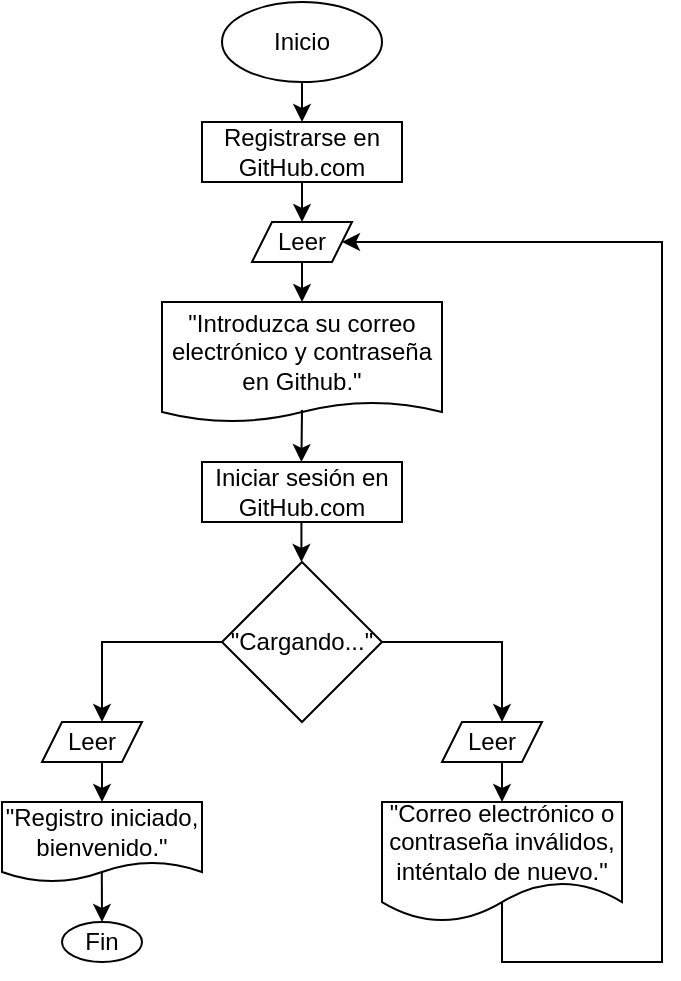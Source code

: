 <mxfile version="26.0.9">
  <diagram name="Página-1" id="iMWM0jhWLGfsQjjz7H58">
    <mxGraphModel dx="819" dy="482" grid="1" gridSize="10" guides="1" tooltips="1" connect="1" arrows="1" fold="1" page="1" pageScale="1" pageWidth="827" pageHeight="1169" math="0" shadow="0">
      <root>
        <mxCell id="0" />
        <mxCell id="1" parent="0" />
        <mxCell id="9dx36oG7KvzwsXGSGMjR-1" value="Inicio" style="ellipse;whiteSpace=wrap;html=1;" vertex="1" parent="1">
          <mxGeometry x="340" y="80" width="80" height="40" as="geometry" />
        </mxCell>
        <mxCell id="9dx36oG7KvzwsXGSGMjR-3" value="" style="endArrow=classic;html=1;rounded=0;exitX=0.5;exitY=1;exitDx=0;exitDy=0;" edge="1" parent="1" source="9dx36oG7KvzwsXGSGMjR-1" target="9dx36oG7KvzwsXGSGMjR-4">
          <mxGeometry width="50" height="50" relative="1" as="geometry">
            <mxPoint x="390" y="450" as="sourcePoint" />
            <mxPoint x="380" y="150" as="targetPoint" />
          </mxGeometry>
        </mxCell>
        <mxCell id="9dx36oG7KvzwsXGSGMjR-4" value="Registrarse en GitHub.com" style="rounded=0;whiteSpace=wrap;html=1;" vertex="1" parent="1">
          <mxGeometry x="330" y="140" width="100" height="30" as="geometry" />
        </mxCell>
        <mxCell id="9dx36oG7KvzwsXGSGMjR-5" value="" style="endArrow=classic;html=1;rounded=0;exitX=0.5;exitY=1;exitDx=0;exitDy=0;" edge="1" parent="1" source="9dx36oG7KvzwsXGSGMjR-4" target="9dx36oG7KvzwsXGSGMjR-6">
          <mxGeometry width="50" height="50" relative="1" as="geometry">
            <mxPoint x="330" y="290" as="sourcePoint" />
            <mxPoint x="380" y="190" as="targetPoint" />
          </mxGeometry>
        </mxCell>
        <mxCell id="9dx36oG7KvzwsXGSGMjR-6" value="Leer" style="shape=parallelogram;perimeter=parallelogramPerimeter;whiteSpace=wrap;html=1;fixedSize=1;size=10;" vertex="1" parent="1">
          <mxGeometry x="355" y="190" width="50" height="20" as="geometry" />
        </mxCell>
        <mxCell id="9dx36oG7KvzwsXGSGMjR-7" value="&quot;Introduzca su correo electrónico y contraseña en Github.&quot;" style="shape=document;whiteSpace=wrap;html=1;boundedLbl=1;size=0.167;" vertex="1" parent="1">
          <mxGeometry x="310" y="230" width="140" height="60" as="geometry" />
        </mxCell>
        <mxCell id="9dx36oG7KvzwsXGSGMjR-8" value="" style="endArrow=classic;html=1;rounded=0;exitX=0.5;exitY=1;exitDx=0;exitDy=0;entryX=0.5;entryY=0;entryDx=0;entryDy=0;" edge="1" parent="1" source="9dx36oG7KvzwsXGSGMjR-6" target="9dx36oG7KvzwsXGSGMjR-7">
          <mxGeometry width="50" height="50" relative="1" as="geometry">
            <mxPoint x="430" y="300" as="sourcePoint" />
            <mxPoint x="480" y="250" as="targetPoint" />
          </mxGeometry>
        </mxCell>
        <mxCell id="9dx36oG7KvzwsXGSGMjR-9" value="" style="endArrow=classic;html=1;rounded=0;" edge="1" parent="1">
          <mxGeometry width="50" height="50" relative="1" as="geometry">
            <mxPoint x="380" y="284" as="sourcePoint" />
            <mxPoint x="379.71" y="310" as="targetPoint" />
          </mxGeometry>
        </mxCell>
        <mxCell id="9dx36oG7KvzwsXGSGMjR-10" value="Iniciar sesión en GitHub.com" style="rounded=0;whiteSpace=wrap;html=1;" vertex="1" parent="1">
          <mxGeometry x="330" y="310" width="100" height="30" as="geometry" />
        </mxCell>
        <mxCell id="9dx36oG7KvzwsXGSGMjR-18" value="" style="edgeStyle=orthogonalEdgeStyle;rounded=0;orthogonalLoop=1;jettySize=auto;html=1;" edge="1" parent="1" source="9dx36oG7KvzwsXGSGMjR-11" target="9dx36oG7KvzwsXGSGMjR-17">
          <mxGeometry relative="1" as="geometry">
            <Array as="points">
              <mxPoint x="480" y="400" />
            </Array>
          </mxGeometry>
        </mxCell>
        <mxCell id="9dx36oG7KvzwsXGSGMjR-11" value="&quot;Cargando...&quot;" style="rhombus;whiteSpace=wrap;html=1;" vertex="1" parent="1">
          <mxGeometry x="340" y="360" width="80" height="80" as="geometry" />
        </mxCell>
        <mxCell id="9dx36oG7KvzwsXGSGMjR-12" value="" style="endArrow=classic;html=1;rounded=0;" edge="1" parent="1">
          <mxGeometry width="50" height="50" relative="1" as="geometry">
            <mxPoint x="379.71" y="340" as="sourcePoint" />
            <mxPoint x="379.71" y="360" as="targetPoint" />
            <Array as="points">
              <mxPoint x="379.71" y="350" />
            </Array>
          </mxGeometry>
        </mxCell>
        <mxCell id="9dx36oG7KvzwsXGSGMjR-13" value="" style="endArrow=classic;html=1;rounded=0;exitX=0;exitY=0.5;exitDx=0;exitDy=0;" edge="1" parent="1" source="9dx36oG7KvzwsXGSGMjR-11">
          <mxGeometry width="50" height="50" relative="1" as="geometry">
            <mxPoint x="260" y="460" as="sourcePoint" />
            <mxPoint x="280" y="440" as="targetPoint" />
            <Array as="points">
              <mxPoint x="280" y="400" />
            </Array>
          </mxGeometry>
        </mxCell>
        <mxCell id="9dx36oG7KvzwsXGSGMjR-16" value="Leer" style="shape=parallelogram;perimeter=parallelogramPerimeter;whiteSpace=wrap;html=1;fixedSize=1;size=10;" vertex="1" parent="1">
          <mxGeometry x="250" y="440" width="50" height="20" as="geometry" />
        </mxCell>
        <mxCell id="9dx36oG7KvzwsXGSGMjR-17" value="Leer" style="shape=parallelogram;perimeter=parallelogramPerimeter;whiteSpace=wrap;html=1;fixedSize=1;size=10;" vertex="1" parent="1">
          <mxGeometry x="450" y="440" width="50" height="20" as="geometry" />
        </mxCell>
        <mxCell id="9dx36oG7KvzwsXGSGMjR-19" value="" style="endArrow=classic;html=1;rounded=0;" edge="1" parent="1">
          <mxGeometry width="50" height="50" relative="1" as="geometry">
            <mxPoint x="280" y="460" as="sourcePoint" />
            <mxPoint x="280" y="480" as="targetPoint" />
          </mxGeometry>
        </mxCell>
        <mxCell id="9dx36oG7KvzwsXGSGMjR-20" value="" style="endArrow=classic;html=1;rounded=0;" edge="1" parent="1">
          <mxGeometry width="50" height="50" relative="1" as="geometry">
            <mxPoint x="480" y="460" as="sourcePoint" />
            <mxPoint x="480" y="480" as="targetPoint" />
          </mxGeometry>
        </mxCell>
        <mxCell id="9dx36oG7KvzwsXGSGMjR-21" value="&quot;Registro iniciado, bienvenido.&quot;" style="shape=document;whiteSpace=wrap;html=1;boundedLbl=1;size=0.25;" vertex="1" parent="1">
          <mxGeometry x="230" y="480" width="100" height="40" as="geometry" />
        </mxCell>
        <mxCell id="9dx36oG7KvzwsXGSGMjR-22" value="&quot;Correo electrónico o contraseña inválidos, inténtalo de nuevo.&quot;" style="shape=document;whiteSpace=wrap;html=1;boundedLbl=1;size=0.333;" vertex="1" parent="1">
          <mxGeometry x="420" y="480" width="120" height="60" as="geometry" />
        </mxCell>
        <mxCell id="9dx36oG7KvzwsXGSGMjR-23" value="Fin" style="ellipse;whiteSpace=wrap;html=1;" vertex="1" parent="1">
          <mxGeometry x="260" y="540" width="40" height="20" as="geometry" />
        </mxCell>
        <mxCell id="9dx36oG7KvzwsXGSGMjR-24" value="" style="endArrow=classic;html=1;rounded=0;entryX=0.5;entryY=0;entryDx=0;entryDy=0;exitX=0.499;exitY=0.879;exitDx=0;exitDy=0;exitPerimeter=0;" edge="1" parent="1" source="9dx36oG7KvzwsXGSGMjR-21" target="9dx36oG7KvzwsXGSGMjR-23">
          <mxGeometry width="50" height="50" relative="1" as="geometry">
            <mxPoint x="280" y="520" as="sourcePoint" />
            <mxPoint x="279.71" y="530" as="targetPoint" />
            <Array as="points" />
          </mxGeometry>
        </mxCell>
        <mxCell id="9dx36oG7KvzwsXGSGMjR-25" value="" style="endArrow=classic;html=1;rounded=0;entryX=1;entryY=0.5;entryDx=0;entryDy=0;" edge="1" parent="1" target="9dx36oG7KvzwsXGSGMjR-6">
          <mxGeometry width="50" height="50" relative="1" as="geometry">
            <mxPoint x="480" y="530" as="sourcePoint" />
            <mxPoint x="560" y="170" as="targetPoint" />
            <Array as="points">
              <mxPoint x="480" y="560" />
              <mxPoint x="560" y="560" />
              <mxPoint x="560" y="200" />
            </Array>
          </mxGeometry>
        </mxCell>
      </root>
    </mxGraphModel>
  </diagram>
</mxfile>
